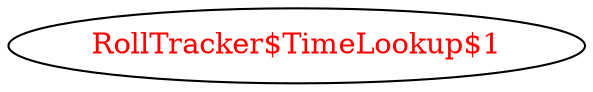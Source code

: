 digraph dependencyGraph {
 concentrate=true;
 ranksep="2.0";
 rankdir="LR"; 
 splines="ortho";
"RollTracker$TimeLookup$1" [fontcolor="red"];
}